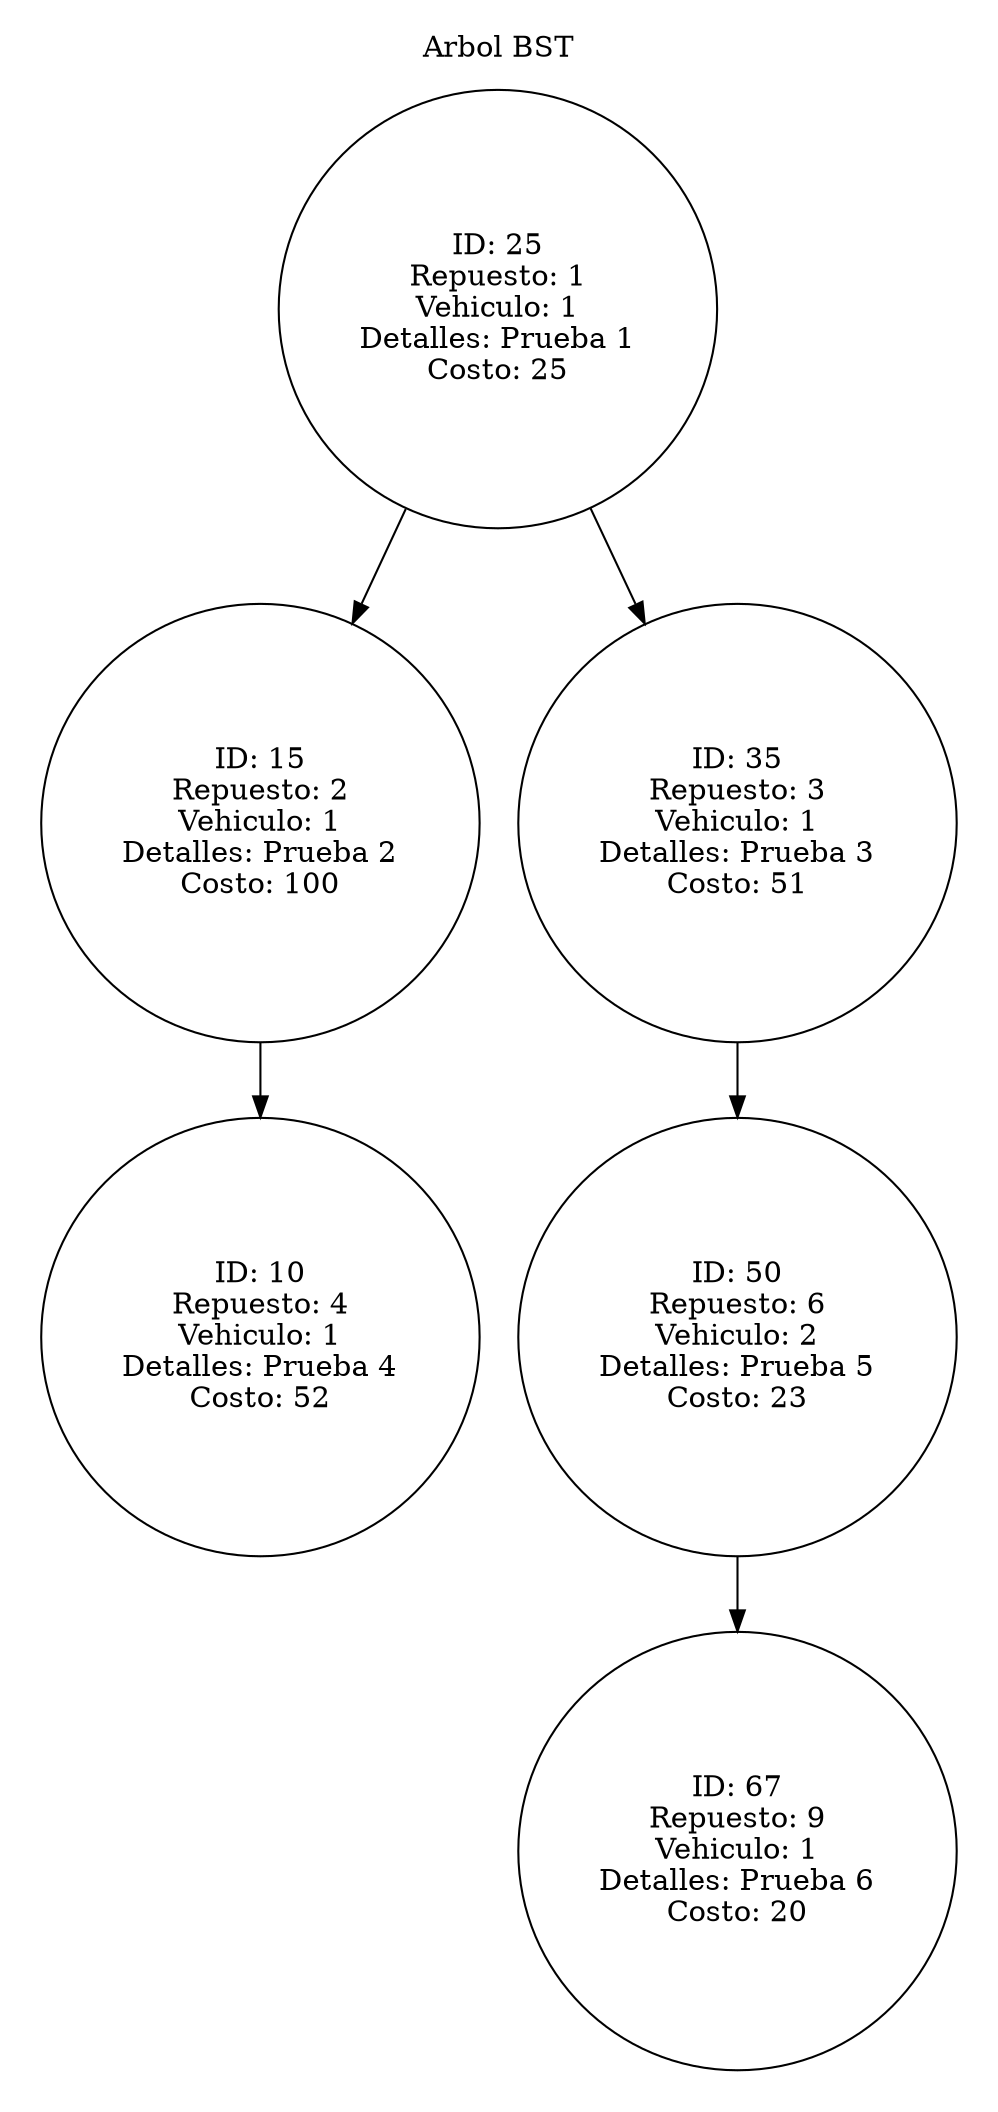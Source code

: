 digraph AVL{
	node[shape=circle];
	graph[pencolor=transparent];
	subgraph cluster_0{
		label = "Arbol BST";
	"25" [label = "ID: 25
Repuesto: 1
Vehiculo: 1
Detalles: Prueba 1
Costo: 25"];
	"25" -> "15";
	"25" -> "35";
	"15" [label = "ID: 15
Repuesto: 2
Vehiculo: 1
Detalles: Prueba 2
Costo: 100"];
	"15" -> "10";
	"10" [label = "ID: 10
Repuesto: 4
Vehiculo: 1
Detalles: Prueba 4
Costo: 52"];
	"35" [label = "ID: 35
Repuesto: 3
Vehiculo: 1
Detalles: Prueba 3
Costo: 51"];
	"35" -> "50";
	"50" [label = "ID: 50
Repuesto: 6
Vehiculo: 2
Detalles: Prueba 5
Costo: 23"];
	"50" -> "67";
	"67" [label = "ID: 67
Repuesto: 9
Vehiculo: 1
Detalles: Prueba 6
Costo: 20"];
		}
}
